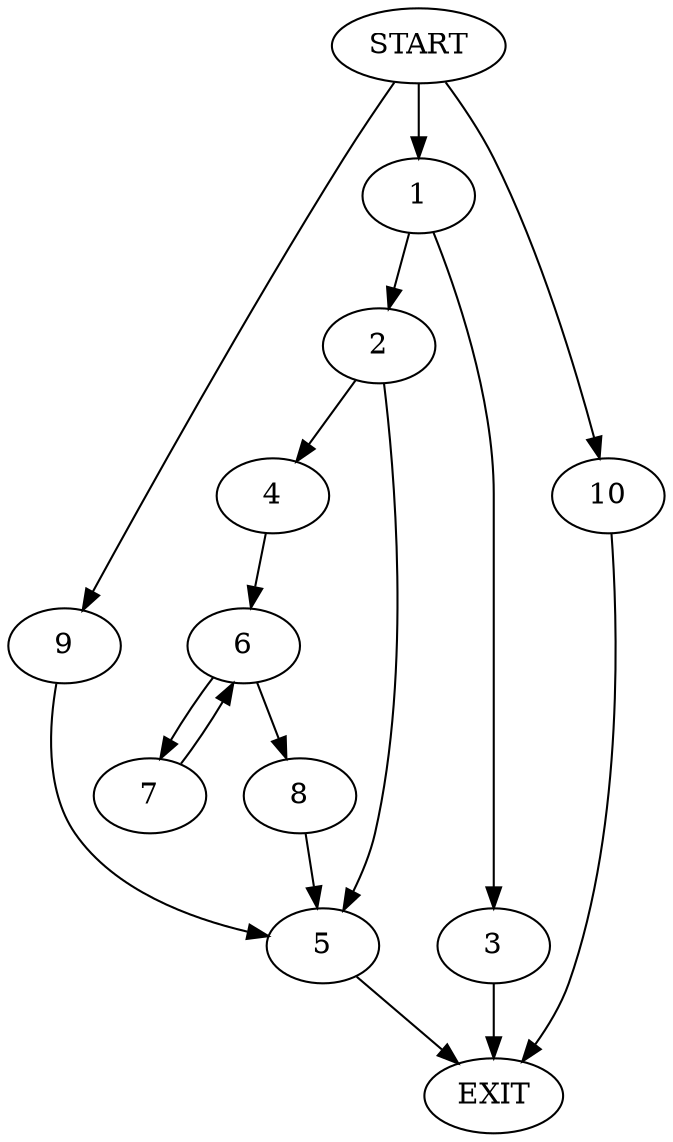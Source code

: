 digraph {
0 [label="START"]
11 [label="EXIT"]
0 -> 1
1 -> 2
1 -> 3
2 -> 4
2 -> 5
3 -> 11
5 -> 11
4 -> 6
6 -> 7
6 -> 8
8 -> 5
7 -> 6
0 -> 9
9 -> 5
0 -> 10
10 -> 11
}
